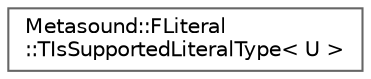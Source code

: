 digraph "Graphical Class Hierarchy"
{
 // INTERACTIVE_SVG=YES
 // LATEX_PDF_SIZE
  bgcolor="transparent";
  edge [fontname=Helvetica,fontsize=10,labelfontname=Helvetica,labelfontsize=10];
  node [fontname=Helvetica,fontsize=10,shape=box,height=0.2,width=0.4];
  rankdir="LR";
  Node0 [id="Node000000",label="Metasound::FLiteral\l::TIsSupportedLiteralType\< U \>",height=0.2,width=0.4,color="grey40", fillcolor="white", style="filled",URL="$dc/d40/structMetasound_1_1FLiteral_1_1TIsSupportedLiteralType.html",tooltip=" "];
}
